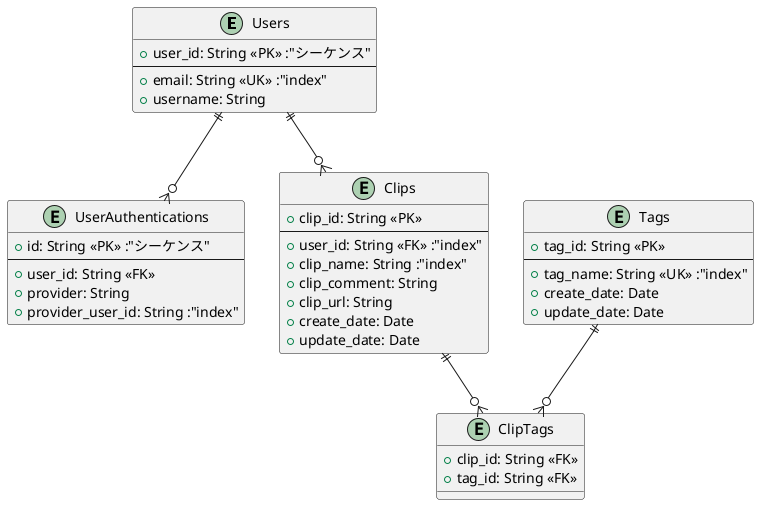@startuml er

entity "Users" as user {
    +user_id: String <<PK>> :"シーケンス"
    ---
    +email: String <<UK>> :"index"
    +username: String
}

entity "UserAuthentications" as user_auth {
    +id: String <<PK>> :"シーケンス"
    ---
    +user_id: String <<FK>>
    +provider: String
    +provider_user_id: String :"index"
}

entity "Clips" as clip {
    +clip_id: String <<PK>>
    ---
    +user_id: String <<FK>> :"index"
    +clip_name: String :"index"
    +clip_comment: String
    +clip_url: String
    +create_date: Date
    +update_date: Date
}

entity "Tags" as tag {
    +tag_id: String <<PK>>
    ---
    +tag_name: String <<UK>> :"index"
    +create_date: Date
    +update_date: Date
}

entity "ClipTags" as clip_tag {
    +clip_id: String <<FK>>
    +tag_id: String <<FK>>
}

user ||--o{ clip
user ||--o{ user_auth
clip ||--o{ clip_tag
tag ||--o{ clip_tag
@enduml